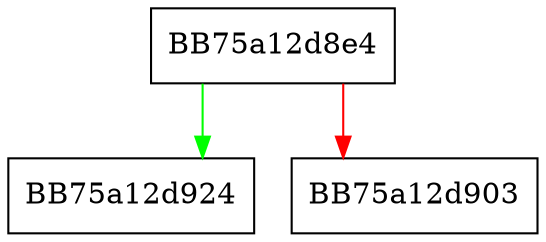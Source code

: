 digraph _Buy_nonzero {
  node [shape="box"];
  graph [splines=ortho];
  BB75a12d8e4 -> BB75a12d924 [color="green"];
  BB75a12d8e4 -> BB75a12d903 [color="red"];
}